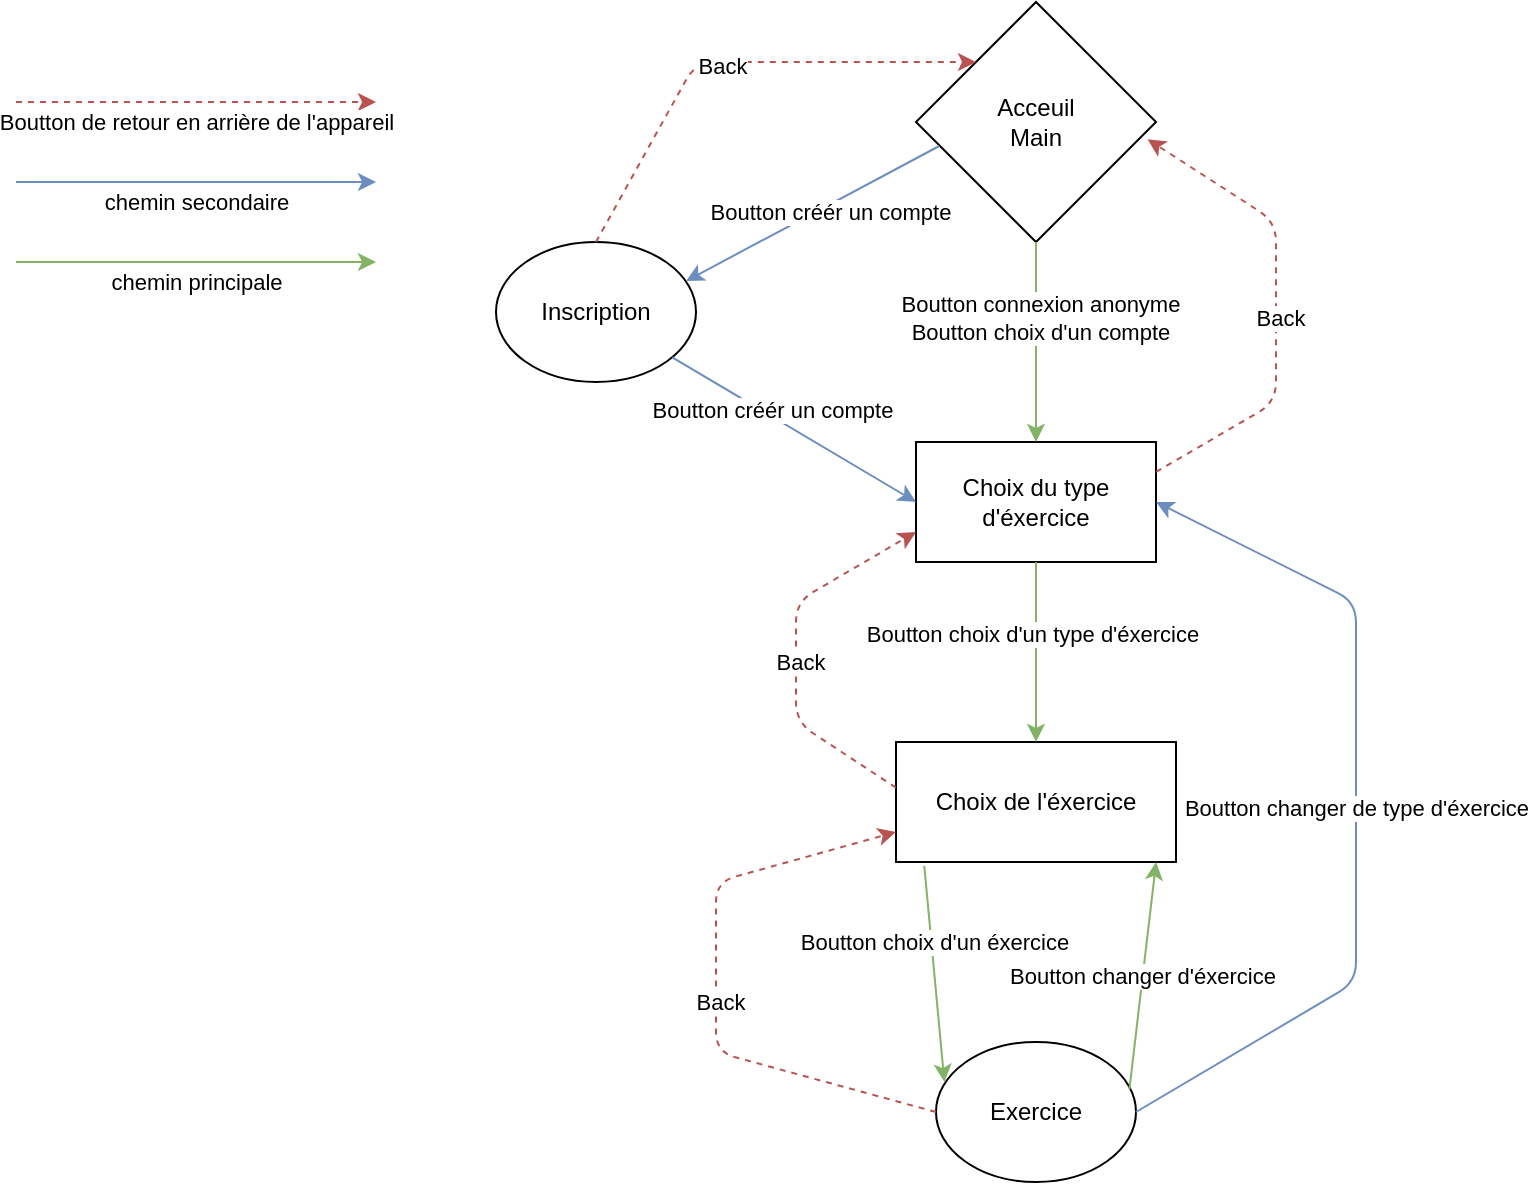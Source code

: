 <mxfile version="14.5.3" type="device"><diagram id="8AWUE1nOUQKvP-8rBWDR" name="Page-1"><mxGraphModel dx="1835" dy="1738" grid="1" gridSize="10" guides="1" tooltips="1" connect="1" arrows="1" fold="1" page="1" pageScale="1" pageWidth="850" pageHeight="1100" math="0" shadow="0"><root><mxCell id="0"/><mxCell id="1" parent="0"/><mxCell id="r8AO_ZN6PBwBtX9x4_w_-1" value="Choix du type d'éxercice" style="rounded=0;whiteSpace=wrap;html=1;" vertex="1" parent="1"><mxGeometry x="230" y="210" width="120" height="60" as="geometry"/></mxCell><mxCell id="r8AO_ZN6PBwBtX9x4_w_-3" value="&lt;div&gt;Acceuil&lt;/div&gt;&lt;div&gt;Main&lt;/div&gt;" style="rhombus;whiteSpace=wrap;html=1;" vertex="1" parent="1"><mxGeometry x="230" y="-10" width="120" height="120" as="geometry"/></mxCell><mxCell id="r8AO_ZN6PBwBtX9x4_w_-4" value="Choix de l'éxercice" style="rounded=0;whiteSpace=wrap;html=1;" vertex="1" parent="1"><mxGeometry x="220" y="360" width="140" height="60" as="geometry"/></mxCell><mxCell id="r8AO_ZN6PBwBtX9x4_w_-5" value="Inscription" style="ellipse;whiteSpace=wrap;html=1;" vertex="1" parent="1"><mxGeometry x="20" y="110" width="100" height="70" as="geometry"/></mxCell><mxCell id="r8AO_ZN6PBwBtX9x4_w_-7" value="Exercice" style="ellipse;whiteSpace=wrap;html=1;" vertex="1" parent="1"><mxGeometry x="240" y="510" width="100" height="70" as="geometry"/></mxCell><mxCell id="r8AO_ZN6PBwBtX9x4_w_-8" value="" style="endArrow=classic;html=1;exitX=0.097;exitY=0.6;exitDx=0;exitDy=0;entryX=0.95;entryY=0.279;entryDx=0;entryDy=0;entryPerimeter=0;exitPerimeter=0;fillColor=#dae8fc;strokeColor=#6c8ebf;" edge="1" parent="1" source="r8AO_ZN6PBwBtX9x4_w_-3" target="r8AO_ZN6PBwBtX9x4_w_-5"><mxGeometry width="50" height="50" relative="1" as="geometry"><mxPoint x="280" y="350" as="sourcePoint"/><mxPoint x="330" y="300" as="targetPoint"/></mxGeometry></mxCell><mxCell id="r8AO_ZN6PBwBtX9x4_w_-15" value="Boutton créér un compte" style="edgeLabel;html=1;align=center;verticalAlign=middle;resizable=0;points=[];" vertex="1" connectable="0" parent="r8AO_ZN6PBwBtX9x4_w_-8"><mxGeometry x="-0.111" y="3" relative="1" as="geometry"><mxPoint as="offset"/></mxGeometry></mxCell><mxCell id="r8AO_ZN6PBwBtX9x4_w_-9" value="" style="endArrow=classic;html=1;fillColor=#dae8fc;strokeColor=#6c8ebf;" edge="1" parent="1" source="r8AO_ZN6PBwBtX9x4_w_-5"><mxGeometry width="50" height="50" relative="1" as="geometry"><mxPoint x="280" y="350" as="sourcePoint"/><mxPoint x="230" y="240" as="targetPoint"/></mxGeometry></mxCell><mxCell id="r8AO_ZN6PBwBtX9x4_w_-20" value="Boutton créér un compte" style="edgeLabel;html=1;align=center;verticalAlign=middle;resizable=0;points=[];" vertex="1" connectable="0" parent="r8AO_ZN6PBwBtX9x4_w_-9"><mxGeometry x="-0.213" y="3" relative="1" as="geometry"><mxPoint as="offset"/></mxGeometry></mxCell><mxCell id="r8AO_ZN6PBwBtX9x4_w_-11" value="" style="endArrow=classic;html=1;exitX=0.5;exitY=1;exitDx=0;exitDy=0;entryX=0.5;entryY=0;entryDx=0;entryDy=0;fillColor=#d5e8d4;strokeColor=#82b366;" edge="1" parent="1" source="r8AO_ZN6PBwBtX9x4_w_-3" target="r8AO_ZN6PBwBtX9x4_w_-1"><mxGeometry width="50" height="50" relative="1" as="geometry"><mxPoint x="270" y="170" as="sourcePoint"/><mxPoint x="320" y="120" as="targetPoint"/></mxGeometry></mxCell><mxCell id="r8AO_ZN6PBwBtX9x4_w_-16" value="&lt;div&gt;Boutton connexion anonyme&lt;/div&gt;&lt;div&gt;Boutton choix d'un compte&lt;br&gt;&lt;/div&gt;" style="edgeLabel;html=1;align=center;verticalAlign=middle;resizable=0;points=[];" vertex="1" connectable="0" parent="r8AO_ZN6PBwBtX9x4_w_-11"><mxGeometry x="-0.243" y="2" relative="1" as="geometry"><mxPoint as="offset"/></mxGeometry></mxCell><mxCell id="r8AO_ZN6PBwBtX9x4_w_-12" value="" style="endArrow=classic;html=1;exitX=0.5;exitY=1;exitDx=0;exitDy=0;entryX=0.5;entryY=0;entryDx=0;entryDy=0;fillColor=#d5e8d4;strokeColor=#82b366;" edge="1" parent="1" source="r8AO_ZN6PBwBtX9x4_w_-1" target="r8AO_ZN6PBwBtX9x4_w_-4"><mxGeometry width="50" height="50" relative="1" as="geometry"><mxPoint x="170" y="340" as="sourcePoint"/><mxPoint x="220" y="290" as="targetPoint"/></mxGeometry></mxCell><mxCell id="r8AO_ZN6PBwBtX9x4_w_-17" value="Boutton choix d'un type d'éxercice" style="edgeLabel;html=1;align=center;verticalAlign=middle;resizable=0;points=[];" vertex="1" connectable="0" parent="r8AO_ZN6PBwBtX9x4_w_-12"><mxGeometry x="-0.196" y="-2" relative="1" as="geometry"><mxPoint as="offset"/></mxGeometry></mxCell><mxCell id="r8AO_ZN6PBwBtX9x4_w_-13" value="" style="endArrow=classic;html=1;exitX=0.101;exitY=1.033;exitDx=0;exitDy=0;entryX=0.042;entryY=0.286;entryDx=0;entryDy=0;entryPerimeter=0;exitPerimeter=0;fillColor=#d5e8d4;strokeColor=#82b366;" edge="1" parent="1" source="r8AO_ZN6PBwBtX9x4_w_-4" target="r8AO_ZN6PBwBtX9x4_w_-7"><mxGeometry width="50" height="50" relative="1" as="geometry"><mxPoint x="270" y="470" as="sourcePoint"/><mxPoint x="320" y="420" as="targetPoint"/></mxGeometry></mxCell><mxCell id="r8AO_ZN6PBwBtX9x4_w_-18" value="Boutton choix d'un éxercice" style="edgeLabel;html=1;align=center;verticalAlign=middle;resizable=0;points=[];" vertex="1" connectable="0" parent="r8AO_ZN6PBwBtX9x4_w_-13"><mxGeometry x="-0.289" y="1" relative="1" as="geometry"><mxPoint as="offset"/></mxGeometry></mxCell><mxCell id="r8AO_ZN6PBwBtX9x4_w_-14" value="Boutton changer de type d'éxercice" style="endArrow=classic;html=1;exitX=1;exitY=0.5;exitDx=0;exitDy=0;entryX=1;entryY=0.5;entryDx=0;entryDy=0;fillColor=#dae8fc;strokeColor=#6c8ebf;" edge="1" parent="1" source="r8AO_ZN6PBwBtX9x4_w_-7" target="r8AO_ZN6PBwBtX9x4_w_-1"><mxGeometry width="50" height="50" relative="1" as="geometry"><mxPoint x="420" y="520" as="sourcePoint"/><mxPoint x="470" y="470" as="targetPoint"/><Array as="points"><mxPoint x="450" y="480"/><mxPoint x="450" y="290"/></Array></mxGeometry></mxCell><mxCell id="r8AO_ZN6PBwBtX9x4_w_-19" value="Boutton changer d'éxercice" style="endArrow=classic;html=1;exitX=0.967;exitY=0.338;exitDx=0;exitDy=0;entryX=0.929;entryY=1;entryDx=0;entryDy=0;entryPerimeter=0;exitPerimeter=0;fillColor=#d5e8d4;strokeColor=#82b366;" edge="1" parent="1" source="r8AO_ZN6PBwBtX9x4_w_-7" target="r8AO_ZN6PBwBtX9x4_w_-4"><mxGeometry width="50" height="50" relative="1" as="geometry"><mxPoint x="280" y="380" as="sourcePoint"/><mxPoint x="330" y="330" as="targetPoint"/></mxGeometry></mxCell><mxCell id="r8AO_ZN6PBwBtX9x4_w_-24" value="" style="endArrow=classic;html=1;dashed=1;exitX=0.5;exitY=0;exitDx=0;exitDy=0;entryX=0;entryY=0;entryDx=0;entryDy=0;fillColor=#f8cecc;strokeColor=#b85450;" edge="1" parent="1" source="r8AO_ZN6PBwBtX9x4_w_-5" target="r8AO_ZN6PBwBtX9x4_w_-3"><mxGeometry width="50" height="50" relative="1" as="geometry"><mxPoint x="280" y="320" as="sourcePoint"/><mxPoint x="330" y="270" as="targetPoint"/><Array as="points"><mxPoint x="120" y="20"/></Array></mxGeometry></mxCell><mxCell id="r8AO_ZN6PBwBtX9x4_w_-25" value="Back" style="edgeLabel;html=1;align=center;verticalAlign=middle;resizable=0;points=[];" vertex="1" connectable="0" parent="r8AO_ZN6PBwBtX9x4_w_-24"><mxGeometry x="-0.05" y="-2" relative="1" as="geometry"><mxPoint as="offset"/></mxGeometry></mxCell><mxCell id="r8AO_ZN6PBwBtX9x4_w_-26" value="" style="endArrow=classic;html=1;dashed=1;exitX=1;exitY=0.25;exitDx=0;exitDy=0;entryX=0.965;entryY=0.572;entryDx=0;entryDy=0;entryPerimeter=0;fillColor=#f8cecc;strokeColor=#b85450;" edge="1" parent="1" source="r8AO_ZN6PBwBtX9x4_w_-1" target="r8AO_ZN6PBwBtX9x4_w_-3"><mxGeometry width="50" height="50" relative="1" as="geometry"><mxPoint x="-50" y="370" as="sourcePoint"/><mxPoint x="140" y="280" as="targetPoint"/><Array as="points"><mxPoint x="410" y="190"/><mxPoint x="410" y="100"/></Array></mxGeometry></mxCell><mxCell id="r8AO_ZN6PBwBtX9x4_w_-27" value="Back" style="edgeLabel;html=1;align=center;verticalAlign=middle;resizable=0;points=[];" vertex="1" connectable="0" parent="r8AO_ZN6PBwBtX9x4_w_-26"><mxGeometry x="-0.05" y="-2" relative="1" as="geometry"><mxPoint as="offset"/></mxGeometry></mxCell><mxCell id="r8AO_ZN6PBwBtX9x4_w_-28" value="" style="endArrow=classic;html=1;dashed=1;exitX=0;exitY=0.381;exitDx=0;exitDy=0;entryX=0;entryY=0.75;entryDx=0;entryDy=0;exitPerimeter=0;fillColor=#f8cecc;strokeColor=#b85450;" edge="1" parent="1" source="r8AO_ZN6PBwBtX9x4_w_-4" target="r8AO_ZN6PBwBtX9x4_w_-1"><mxGeometry width="50" height="50" relative="1" as="geometry"><mxPoint x="110" y="395" as="sourcePoint"/><mxPoint x="230" y="240" as="targetPoint"/><Array as="points"><mxPoint x="170" y="350"/><mxPoint x="170" y="290"/></Array></mxGeometry></mxCell><mxCell id="r8AO_ZN6PBwBtX9x4_w_-29" value="Back" style="edgeLabel;html=1;align=center;verticalAlign=middle;resizable=0;points=[];" vertex="1" connectable="0" parent="r8AO_ZN6PBwBtX9x4_w_-28"><mxGeometry x="-0.05" y="-2" relative="1" as="geometry"><mxPoint as="offset"/></mxGeometry></mxCell><mxCell id="r8AO_ZN6PBwBtX9x4_w_-30" value="" style="endArrow=classic;html=1;dashed=1;exitX=0;exitY=0.5;exitDx=0;exitDy=0;entryX=0;entryY=0.75;entryDx=0;entryDy=0;fillColor=#f8cecc;strokeColor=#b85450;" edge="1" parent="1" source="r8AO_ZN6PBwBtX9x4_w_-7" target="r8AO_ZN6PBwBtX9x4_w_-4"><mxGeometry width="50" height="50" relative="1" as="geometry"><mxPoint x="150" y="545" as="sourcePoint"/><mxPoint x="160" y="410" as="targetPoint"/><Array as="points"><mxPoint x="130" y="515"/><mxPoint x="130" y="430"/></Array></mxGeometry></mxCell><mxCell id="r8AO_ZN6PBwBtX9x4_w_-31" value="Back" style="edgeLabel;html=1;align=center;verticalAlign=middle;resizable=0;points=[];" vertex="1" connectable="0" parent="r8AO_ZN6PBwBtX9x4_w_-30"><mxGeometry x="-0.05" y="-2" relative="1" as="geometry"><mxPoint as="offset"/></mxGeometry></mxCell><mxCell id="r8AO_ZN6PBwBtX9x4_w_-32" value="" style="endArrow=classic;html=1;dashed=1;fillColor=#f8cecc;strokeColor=#b85450;" edge="1" parent="1"><mxGeometry width="50" height="50" relative="1" as="geometry"><mxPoint x="-220" y="40" as="sourcePoint"/><mxPoint x="-40" y="40" as="targetPoint"/></mxGeometry></mxCell><mxCell id="r8AO_ZN6PBwBtX9x4_w_-33" value="Boutton de retour en arrière de l'appareil" style="edgeLabel;html=1;align=center;verticalAlign=middle;resizable=0;points=[];" vertex="1" connectable="0" parent="r8AO_ZN6PBwBtX9x4_w_-32"><mxGeometry x="0.306" y="-4" relative="1" as="geometry"><mxPoint x="-27.5" y="6" as="offset"/></mxGeometry></mxCell><mxCell id="r8AO_ZN6PBwBtX9x4_w_-34" value="" style="endArrow=classic;html=1;fillColor=#dae8fc;strokeColor=#6c8ebf;" edge="1" parent="1"><mxGeometry width="50" height="50" relative="1" as="geometry"><mxPoint x="-220" y="80" as="sourcePoint"/><mxPoint x="-40" y="80" as="targetPoint"/></mxGeometry></mxCell><mxCell id="r8AO_ZN6PBwBtX9x4_w_-35" value="chemin secondaire" style="edgeLabel;html=1;align=center;verticalAlign=middle;resizable=0;points=[];" vertex="1" connectable="0" parent="r8AO_ZN6PBwBtX9x4_w_-34"><mxGeometry x="0.537" y="-4" relative="1" as="geometry"><mxPoint x="-48.33" y="6" as="offset"/></mxGeometry></mxCell><mxCell id="r8AO_ZN6PBwBtX9x4_w_-36" value="" style="endArrow=classic;html=1;fillColor=#d5e8d4;strokeColor=#82b366;" edge="1" parent="1"><mxGeometry width="50" height="50" relative="1" as="geometry"><mxPoint x="-220" y="120" as="sourcePoint"/><mxPoint x="-40" y="120" as="targetPoint"/></mxGeometry></mxCell><mxCell id="r8AO_ZN6PBwBtX9x4_w_-37" value="chemin principale" style="edgeLabel;html=1;align=center;verticalAlign=middle;resizable=0;points=[];" vertex="1" connectable="0" parent="r8AO_ZN6PBwBtX9x4_w_-36"><mxGeometry x="0.296" y="2" relative="1" as="geometry"><mxPoint x="-26.67" y="12" as="offset"/></mxGeometry></mxCell></root></mxGraphModel></diagram></mxfile>